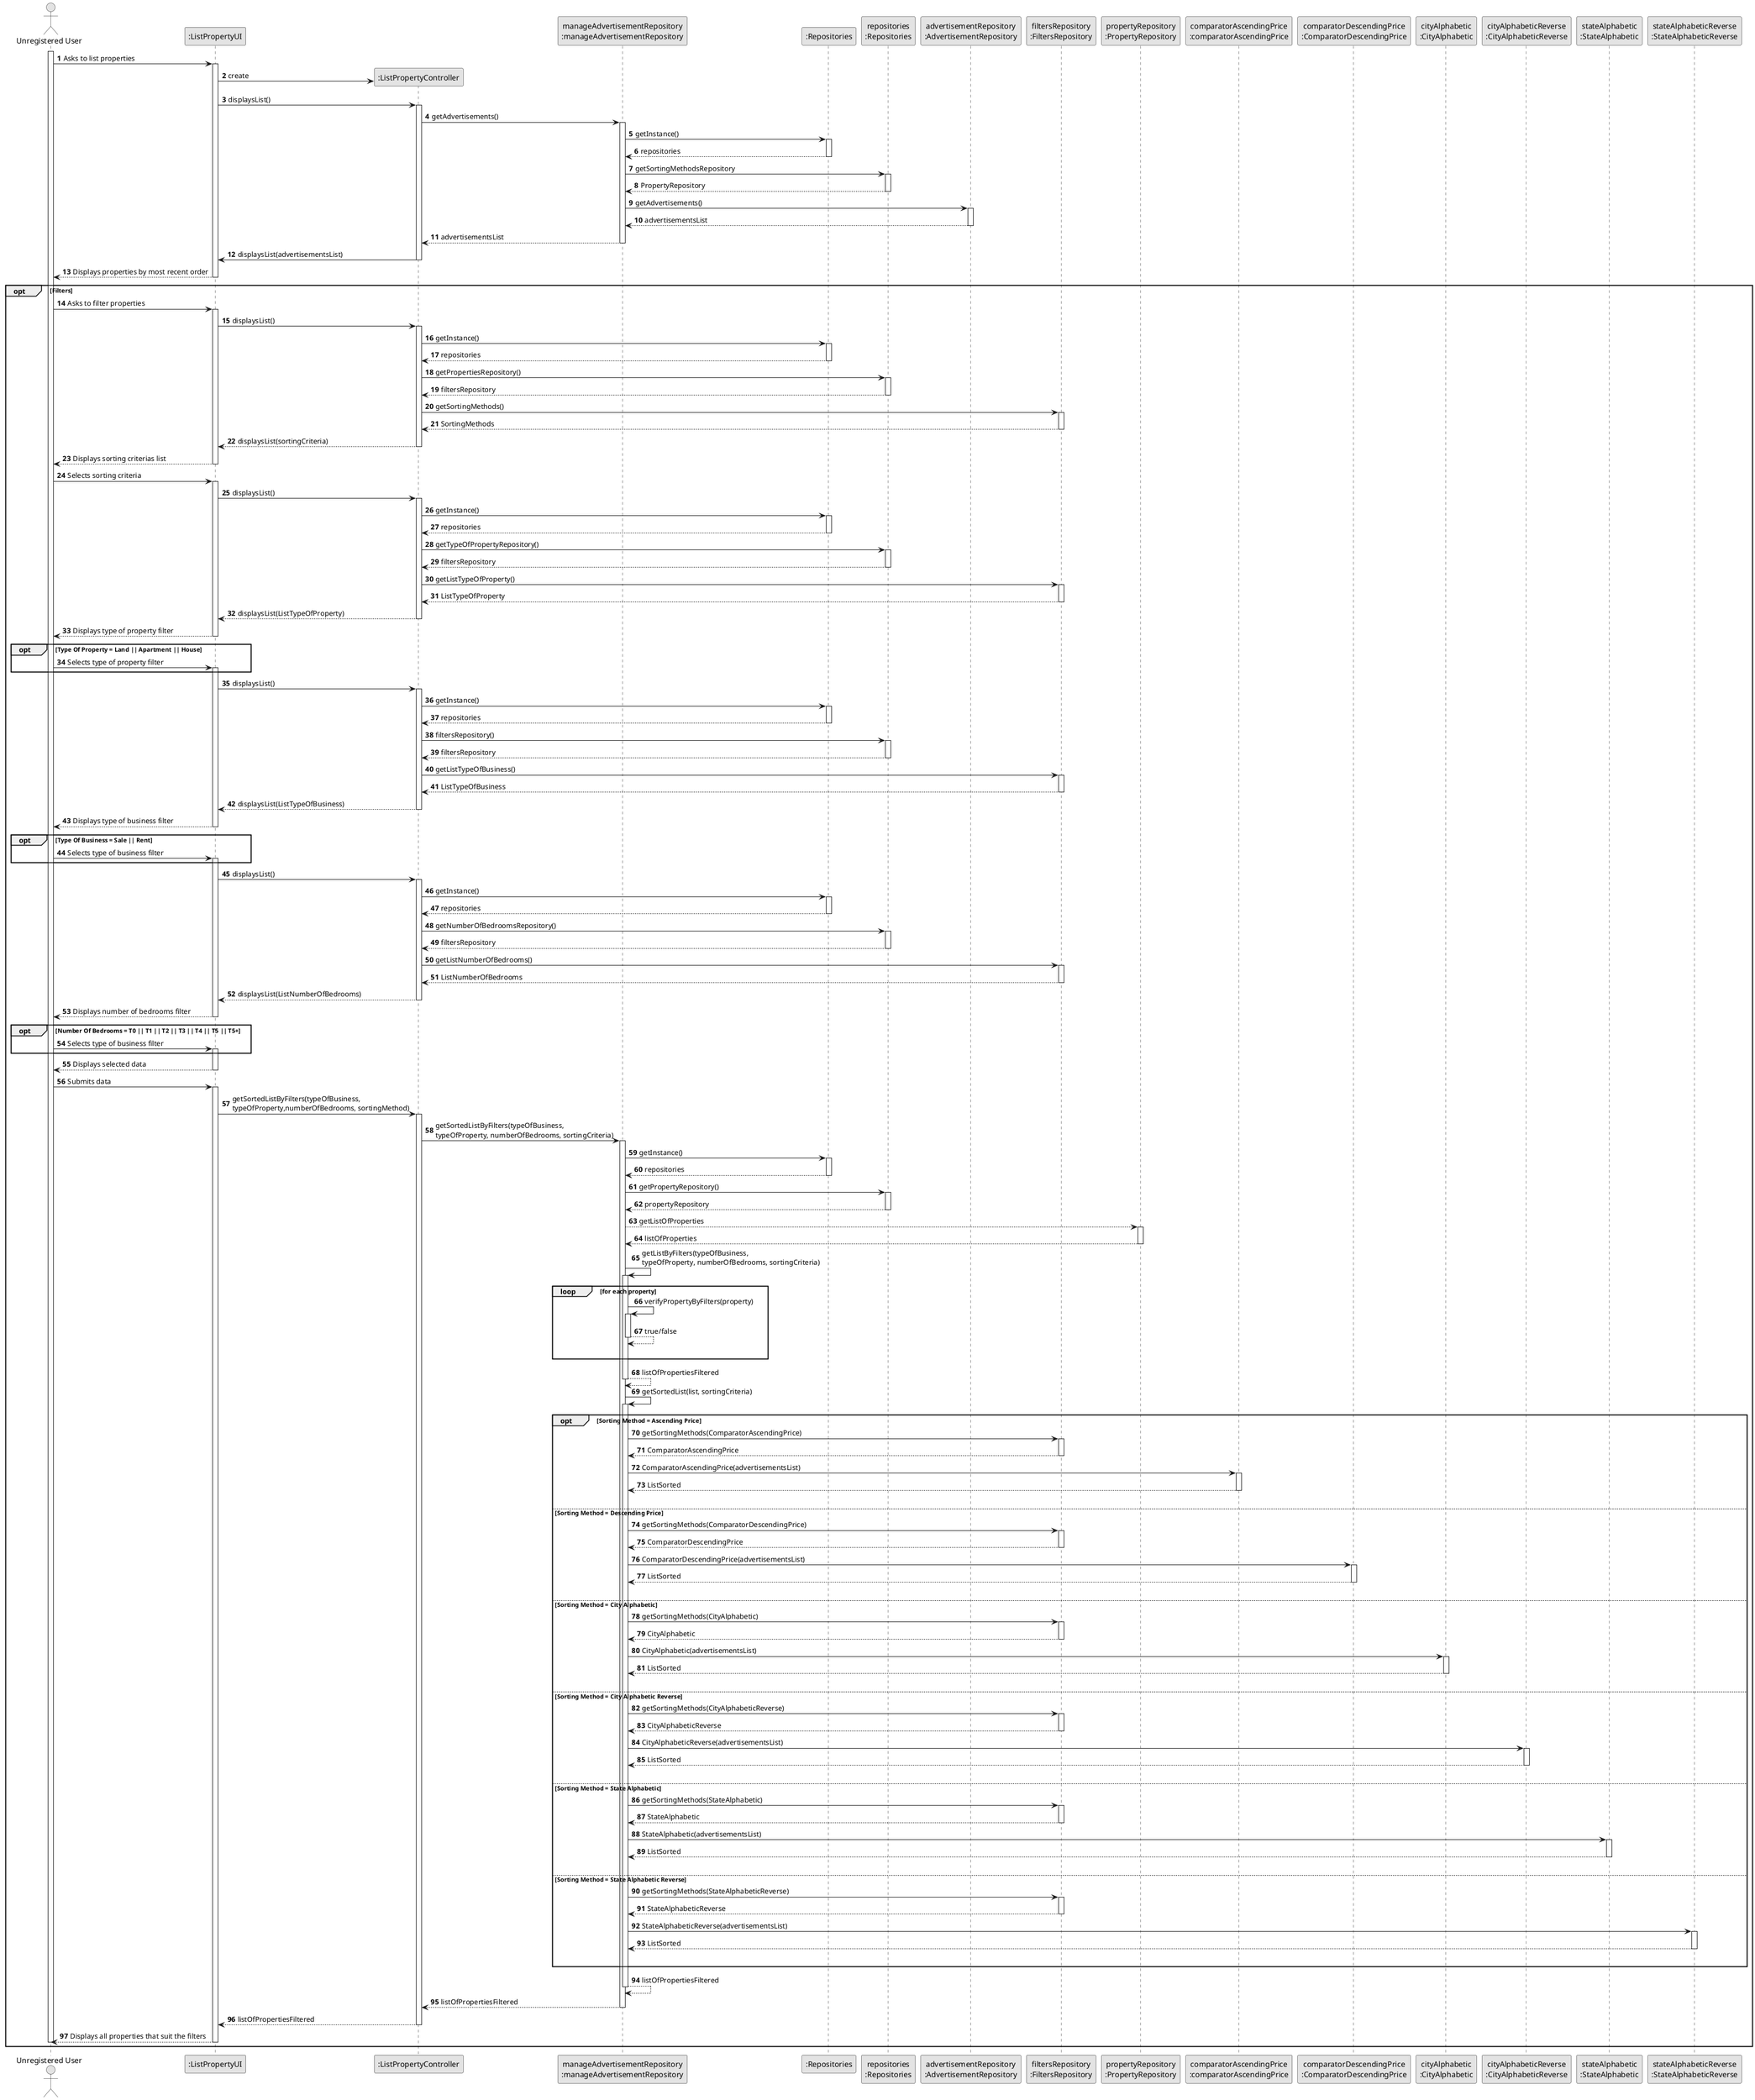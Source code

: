 @startuml
skinparam monochrome true
skinparam packageStyle rectangle
skinparam shadowing false

autonumber

'hide footbox
actor "Unregistered User" as User
participant ":ListPropertyUI" as UI
participant ":ListPropertyController" as CTRL
participant "manageAdvertisementRepository\n:manageAdvertisementRepository" as manageAdvertisement
participant ":Repositories" as RepositorySingleton
participant "repositories\n:Repositories" as PLAT
participant "advertisementRepository\n:AdvertisementRepository" as advertisementRepository
participant "filtersRepository\n:FiltersRepository" as filtersRepository
participant "propertyRepository\n:PropertyRepository" as propertyRepository
participant "comparatorAscendingPrice\n:comparatorAscendingPrice" as ComparatorAscendingPrice
participant "comparatorDescendingPrice\n:ComparatorDescendingPrice" as ComparatorDescendingPrice
participant "cityAlphabetic\n:CityAlphabetic" as CityAlphabetic
participant "cityAlphabeticReverse\n:CityAlphabeticReverse" as CityAlphabeticReverse
participant "stateAlphabetic\n:StateAlphabetic" as StateAlphabetic
participant "stateAlphabeticReverse\n:StateAlphabeticReverse" as StateAlphabeticReverse


activate User

        User -> UI : Asks to list properties

        activate UI

            UI -> CTRL** : create

            UI -> CTRL : displaysList()
            activate CTRL

                CTRL -> manageAdvertisement : getAdvertisements()
                activate manageAdvertisement

                    manageAdvertisement -> RepositorySingleton : getInstance()
                    activate RepositorySingleton

                    RepositorySingleton --> manageAdvertisement: repositories
                    deactivate RepositorySingleton

                    manageAdvertisement -> PLAT : getSortingMethodsRepository
                    activate PLAT

                    PLAT --> manageAdvertisement: PropertyRepository
                    deactivate PLAT

                    manageAdvertisement -> advertisementRepository : getAdvertisements()
                    activate advertisementRepository

                    advertisementRepository --> manageAdvertisement : advertisementsList
                    deactivate advertisementRepository

                    manageAdvertisement --> CTRL : advertisementsList
                    deactivate manageAdvertisement

                CTRL -> UI : displaysList(advertisementsList)
                deactivate CTRL

            UI --> User : Displays properties by most recent order
            deactivate UI

    opt Filters

            User -> UI : Asks to filter properties
            activate UI

            UI -> CTRL : displaysList()
            activate CTRL

                CTRL -> RepositorySingleton : getInstance()
                activate RepositorySingleton

                RepositorySingleton --> CTRL: repositories
                deactivate RepositorySingleton

                CTRL -> PLAT : getPropertiesRepository()
                activate PLAT

                PLAT --> CTRL: filtersRepository
                deactivate PLAT

                CTRL -> filtersRepository : getSortingMethods()
                activate filtersRepository

                filtersRepository --> CTRL : SortingMethods
                deactivate filtersRepository

                CTRL --> UI : displaysList(sortingCriteria)
                deactivate CTRL


        UI --> User : Displays sorting criterias list
    deactivate UI

        User -> UI : Selects sorting criteria
    activate UI

            UI -> CTRL : displaysList()
            activate CTRL

            CTRL -> RepositorySingleton : getInstance()
            activate RepositorySingleton

            RepositorySingleton --> CTRL: repositories
            deactivate RepositorySingleton

            CTRL -> PLAT : getTypeOfPropertyRepository()
            activate PLAT

            PLAT --> CTRL: filtersRepository
            deactivate PLAT

            CTRL -> filtersRepository : getListTypeOfProperty()
            activate filtersRepository

            filtersRepository --> CTRL : ListTypeOfProperty
            deactivate filtersRepository

            CTRL --> UI : displaysList(ListTypeOfProperty)
            deactivate CTRL

        UI --> User : Displays type of property filter
        deactivate UI

    opt Type Of Property = Land || Apartment || House

        User -> UI : Selects type of property filter
        activate UI

    end
        UI -> CTRL : displaysList()

        activate CTRL

            CTRL -> RepositorySingleton : getInstance()
            activate RepositorySingleton

            RepositorySingleton --> CTRL: repositories
            deactivate RepositorySingleton

            CTRL -> PLAT : filtersRepository()
            activate PLAT

            PLAT --> CTRL: filtersRepository
            deactivate PLAT

            CTRL -> filtersRepository : getListTypeOfBusiness()
            activate filtersRepository

            filtersRepository --> CTRL : ListTypeOfBusiness
            deactivate filtersRepository

            CTRL --> UI : displaysList(ListTypeOfBusiness)
            deactivate CTRL

        UI --> User : Displays type of business filter

        deactivate UI

    opt Type Of Business = Sale || Rent

        User -> UI : Selects type of business filter
        activate UI

    end
        UI -> CTRL : displaysList()

        activate CTRL

            CTRL -> RepositorySingleton : getInstance()
            activate RepositorySingleton

            RepositorySingleton --> CTRL: repositories
            deactivate RepositorySingleton

            CTRL -> PLAT : getNumberOfBedroomsRepository()
            activate PLAT

            PLAT --> CTRL: filtersRepository
            deactivate PLAT

            CTRL -> filtersRepository : getListNumberOfBedrooms()
            activate filtersRepository

            filtersRepository --> CTRL : ListNumberOfBedrooms
            deactivate filtersRepository

            CTRL --> UI : displaysList(ListNumberOfBedrooms)
            deactivate CTRL

        UI --> User : Displays number of bedrooms filter

        deactivate UI

        opt Number Of Bedrooms = T0 || T1 || T2 || T3 || T4 || T5 || T5+

        User -> UI : Selects type of business filter
            activate UI
        end

        UI --> User : Displays selected data
        deactivate UI


        User -> UI : Submits data
    activate UI



     UI -> CTRL : getSortedListByFilters(typeOfBusiness,\ntypeOfProperty,numberOfBedrooms, sortingMethod)
     activate CTRL

             CTRL -> manageAdvertisement : getSortedListByFilters(typeOfBusiness, \ntypeOfProperty, numberOfBedrooms, sortingCriteria)
         activate manageAdvertisement

                 manageAdvertisement -> RepositorySingleton : getInstance()
                 activate RepositorySingleton

                 RepositorySingleton --> manageAdvertisement: repositories
                 deactivate RepositorySingleton

                 manageAdvertisement -> PLAT : getPropertyRepository()
                 activate PLAT

                 PLAT --> manageAdvertisement : propertyRepository
                 deactivate PLAT

                manageAdvertisement --> propertyRepository : getListOfProperties
                activate propertyRepository

                propertyRepository --> manageAdvertisement : listOfProperties
                deactivate propertyRepository

                 manageAdvertisement -> manageAdvertisement : getListByFilters(typeOfBusiness, \ntypeOfProperty, numberOfBedrooms, sortingCriteria)

                      loop for each property

                         activate manageAdvertisement
                         manageAdvertisement -> manageAdvertisement : verifyPropertyByFilters(property)
                         activate manageAdvertisement
                         manageAdvertisement --> manageAdvertisement : true/false
                         deactivate manageAdvertisement

                      |||

                      end
                           manageAdvertisement --> manageAdvertisement : listOfPropertiesFiltered

                     deactivate manageAdvertisement

    manageAdvertisement -> manageAdvertisement : getSortedList(list, sortingCriteria)
    activate manageAdvertisement


         opt Sorting Method = Ascending Price


                    manageAdvertisement -> filtersRepository : getSortingMethods(ComparatorAscendingPrice)
                    activate filtersRepository

                    filtersRepository --> manageAdvertisement: ComparatorAscendingPrice
                    deactivate filtersRepository

                    manageAdvertisement -> ComparatorAscendingPrice : ComparatorAscendingPrice(advertisementsList)
                    activate ComparatorAscendingPrice

                    ComparatorAscendingPrice --> manageAdvertisement : ListSorted
                    deactivate ComparatorAscendingPrice

            |||
            else Sorting Method = Descending Price

                    manageAdvertisement -> filtersRepository : getSortingMethods(ComparatorDescendingPrice)
                    activate filtersRepository

                    filtersRepository --> manageAdvertisement: ComparatorDescendingPrice
                    deactivate filtersRepository

                    manageAdvertisement -> ComparatorDescendingPrice : ComparatorDescendingPrice(advertisementsList)
                    activate ComparatorDescendingPrice

                    ComparatorDescendingPrice --> manageAdvertisement : ListSorted
                    deactivate ComparatorDescendingPrice
            |||
            else Sorting Method = City Alphabetic

                    manageAdvertisement -> filtersRepository : getSortingMethods(CityAlphabetic)
                    activate filtersRepository

                    filtersRepository --> manageAdvertisement: CityAlphabetic
                    deactivate filtersRepository

                    manageAdvertisement -> CityAlphabetic : CityAlphabetic(advertisementsList)
                    activate CityAlphabetic

                    CityAlphabetic --> manageAdvertisement : ListSorted
                    deactivate CityAlphabetic
            |||
            else Sorting Method = City Alphabetic Reverse

                    manageAdvertisement -> filtersRepository : getSortingMethods(CityAlphabeticReverse)
                    activate filtersRepository

                    filtersRepository --> manageAdvertisement: CityAlphabeticReverse
                    deactivate filtersRepository

                    manageAdvertisement -> CityAlphabeticReverse : CityAlphabeticReverse(advertisementsList)
                    activate CityAlphabeticReverse

                    CityAlphabeticReverse --> manageAdvertisement : ListSorted
                    deactivate CityAlphabeticReverse
            |||
            else Sorting Method = State Alphabetic

                    manageAdvertisement -> filtersRepository : getSortingMethods(StateAlphabetic)
                    activate filtersRepository

                    filtersRepository --> manageAdvertisement: StateAlphabetic
                    deactivate filtersRepository

                    manageAdvertisement -> StateAlphabetic : StateAlphabetic(advertisementsList)
                    activate StateAlphabetic

                    StateAlphabetic --> manageAdvertisement : ListSorted
                    deactivate StateAlphabetic

            |||
            else Sorting Method = State Alphabetic Reverse

                    manageAdvertisement -> filtersRepository : getSortingMethods(StateAlphabeticReverse)
                    activate filtersRepository

                    filtersRepository --> manageAdvertisement: StateAlphabeticReverse
                    deactivate filtersRepository

                    manageAdvertisement -> StateAlphabeticReverse : StateAlphabeticReverse(advertisementsList)
                    activate StateAlphabeticReverse

                    StateAlphabeticReverse --> manageAdvertisement : ListSorted
                    deactivate StateAlphabeticReverse
            |||
            end

    manageAdvertisement --> manageAdvertisement : listOfPropertiesFiltered
    deactivate manageAdvertisement

    manageAdvertisement --> CTRL : listOfPropertiesFiltered
    deactivate manageAdvertisement


     CTRL --> UI: listOfPropertiesFiltered
     deactivate CTRL

    UI --> User :  Displays all properties that suit the filters
    deactivate UI


    deactivate UI

deactivate User
    end




@enduml

